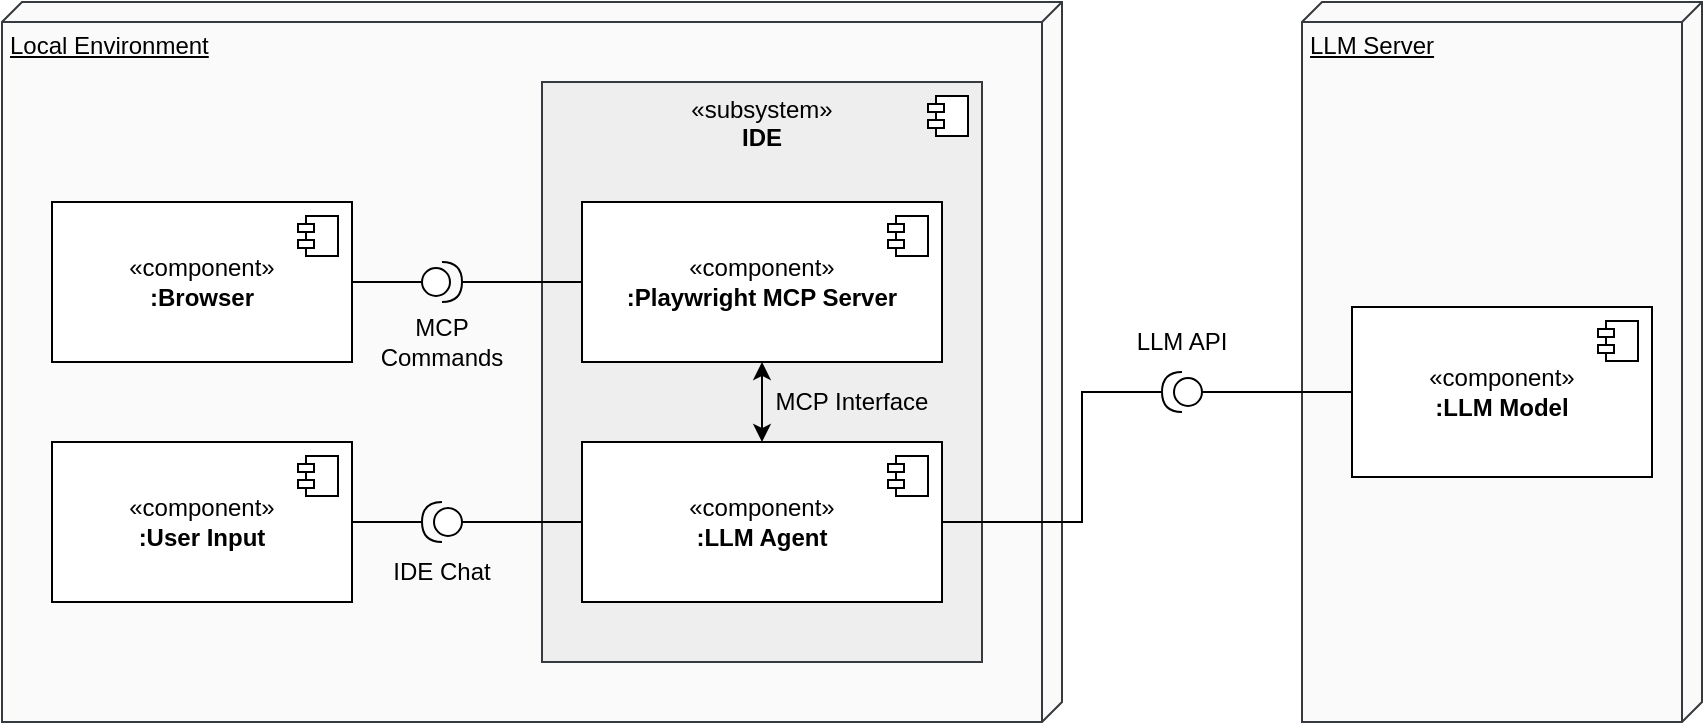 <mxfile version="28.0.6">
  <diagram name="Page-1" id="V5kHHBlsPgFrL4yjf-FY">
    <mxGraphModel dx="1972" dy="793" grid="1" gridSize="10" guides="1" tooltips="1" connect="1" arrows="1" fold="1" page="1" pageScale="1" pageWidth="850" pageHeight="1100" math="0" shadow="0">
      <root>
        <mxCell id="0" />
        <mxCell id="1" parent="0" />
        <mxCell id="BHBsBVmIyiVghC9CMrlA-18" value="Local Environment" style="verticalAlign=top;align=left;spacingTop=8;spacingLeft=2;spacingRight=12;shape=cube;size=10;direction=south;fontStyle=4;html=1;whiteSpace=wrap;fillColor=#FAFAFA;strokeColor=#36393d;" parent="1" vertex="1">
          <mxGeometry x="-425" y="370" width="530" height="360" as="geometry" />
        </mxCell>
        <mxCell id="BHBsBVmIyiVghC9CMrlA-5" value="«subsystem»&lt;br&gt;&lt;b&gt;IDE&lt;/b&gt;" style="html=1;dropTarget=0;whiteSpace=wrap;align=center;verticalAlign=top;fillColor=#eeeeee;strokeColor=#36393d;" parent="1" vertex="1">
          <mxGeometry x="-155" y="410" width="220" height="290" as="geometry" />
        </mxCell>
        <mxCell id="BHBsBVmIyiVghC9CMrlA-6" value="" style="shape=module;jettyWidth=8;jettyHeight=4;" parent="BHBsBVmIyiVghC9CMrlA-5" vertex="1">
          <mxGeometry x="1" width="20" height="20" relative="1" as="geometry">
            <mxPoint x="-27" y="7" as="offset" />
          </mxGeometry>
        </mxCell>
        <mxCell id="BHBsBVmIyiVghC9CMrlA-3" value="«component&lt;span style=&quot;background-color: transparent; color: light-dark(rgb(0, 0, 0), rgb(255, 255, 255));&quot;&gt;»&lt;/span&gt;&lt;div&gt;&lt;b&gt;:Playwright MCP Server&lt;/b&gt;&lt;/div&gt;" style="html=1;dropTarget=0;whiteSpace=wrap;" parent="1" vertex="1">
          <mxGeometry x="-135" y="470" width="180" height="80" as="geometry" />
        </mxCell>
        <mxCell id="BHBsBVmIyiVghC9CMrlA-4" value="" style="shape=module;jettyWidth=8;jettyHeight=4;" parent="BHBsBVmIyiVghC9CMrlA-3" vertex="1">
          <mxGeometry x="1" width="20" height="20" relative="1" as="geometry">
            <mxPoint x="-27" y="7" as="offset" />
          </mxGeometry>
        </mxCell>
        <mxCell id="BHBsBVmIyiVghC9CMrlA-27" style="edgeStyle=orthogonalEdgeStyle;rounded=0;orthogonalLoop=1;jettySize=auto;html=1;startArrow=classic;startFill=1;" parent="1" source="BHBsBVmIyiVghC9CMrlA-10" target="BHBsBVmIyiVghC9CMrlA-3" edge="1">
          <mxGeometry relative="1" as="geometry" />
        </mxCell>
        <mxCell id="BHBsBVmIyiVghC9CMrlA-10" value="«component&lt;span style=&quot;background-color: transparent; color: light-dark(rgb(0, 0, 0), rgb(255, 255, 255));&quot;&gt;»&lt;/span&gt;&lt;div&gt;&lt;b&gt;:LLM Agent&lt;/b&gt;&lt;/div&gt;" style="html=1;dropTarget=0;whiteSpace=wrap;" parent="1" vertex="1">
          <mxGeometry x="-135" y="590" width="180" height="80" as="geometry" />
        </mxCell>
        <mxCell id="BHBsBVmIyiVghC9CMrlA-11" value="" style="shape=module;jettyWidth=8;jettyHeight=4;" parent="BHBsBVmIyiVghC9CMrlA-10" vertex="1">
          <mxGeometry x="1" width="20" height="20" relative="1" as="geometry">
            <mxPoint x="-27" y="7" as="offset" />
          </mxGeometry>
        </mxCell>
        <mxCell id="BHBsBVmIyiVghC9CMrlA-16" value="LLM Server" style="verticalAlign=top;align=left;spacingTop=8;spacingLeft=2;spacingRight=12;shape=cube;size=10;direction=south;fontStyle=4;html=1;whiteSpace=wrap;fillColor=#FAFAFA;strokeColor=#36393d;" parent="1" vertex="1">
          <mxGeometry x="225" y="370" width="200" height="360" as="geometry" />
        </mxCell>
        <mxCell id="BHBsBVmIyiVghC9CMrlA-14" value="«component&lt;span style=&quot;background-color: transparent; color: light-dark(rgb(0, 0, 0), rgb(255, 255, 255));&quot;&gt;»&lt;/span&gt;&lt;div&gt;&lt;b&gt;:LLM Model&lt;/b&gt;&lt;/div&gt;" style="html=1;dropTarget=0;whiteSpace=wrap;" parent="1" vertex="1">
          <mxGeometry x="250" y="522.5" width="150" height="85" as="geometry" />
        </mxCell>
        <mxCell id="BHBsBVmIyiVghC9CMrlA-15" value="" style="shape=module;jettyWidth=8;jettyHeight=4;" parent="BHBsBVmIyiVghC9CMrlA-14" vertex="1">
          <mxGeometry x="1" width="20" height="20" relative="1" as="geometry">
            <mxPoint x="-27" y="7" as="offset" />
          </mxGeometry>
        </mxCell>
        <mxCell id="BHBsBVmIyiVghC9CMrlA-19" value="«component&lt;span style=&quot;background-color: transparent; color: light-dark(rgb(0, 0, 0), rgb(255, 255, 255));&quot;&gt;»&lt;/span&gt;&lt;div&gt;&lt;b&gt;:Browser&lt;/b&gt;&lt;/div&gt;" style="html=1;dropTarget=0;whiteSpace=wrap;" parent="1" vertex="1">
          <mxGeometry x="-400" y="470" width="150" height="80" as="geometry" />
        </mxCell>
        <mxCell id="BHBsBVmIyiVghC9CMrlA-20" value="" style="shape=module;jettyWidth=8;jettyHeight=4;" parent="BHBsBVmIyiVghC9CMrlA-19" vertex="1">
          <mxGeometry x="1" width="20" height="20" relative="1" as="geometry">
            <mxPoint x="-27" y="7" as="offset" />
          </mxGeometry>
        </mxCell>
        <mxCell id="BHBsBVmIyiVghC9CMrlA-23" style="edgeStyle=orthogonalEdgeStyle;rounded=0;orthogonalLoop=1;jettySize=auto;html=1;entryX=0;entryY=0.5;entryDx=0;entryDy=0;endArrow=none;endFill=0;" parent="1" source="BHBsBVmIyiVghC9CMrlA-21" target="BHBsBVmIyiVghC9CMrlA-14" edge="1">
          <mxGeometry relative="1" as="geometry" />
        </mxCell>
        <mxCell id="BHBsBVmIyiVghC9CMrlA-21" value="" style="shape=providedRequiredInterface;html=1;verticalLabelPosition=bottom;sketch=0;flipH=1;" parent="1" vertex="1">
          <mxGeometry x="155" y="555" width="20" height="20" as="geometry" />
        </mxCell>
        <mxCell id="BHBsBVmIyiVghC9CMrlA-22" style="edgeStyle=orthogonalEdgeStyle;rounded=0;orthogonalLoop=1;jettySize=auto;html=1;entryX=1;entryY=0.5;entryDx=0;entryDy=0;entryPerimeter=0;endArrow=none;endFill=0;" parent="1" source="BHBsBVmIyiVghC9CMrlA-10" target="BHBsBVmIyiVghC9CMrlA-21" edge="1">
          <mxGeometry relative="1" as="geometry">
            <Array as="points">
              <mxPoint x="115" y="630" />
              <mxPoint x="115" y="565" />
            </Array>
          </mxGeometry>
        </mxCell>
        <mxCell id="BHBsBVmIyiVghC9CMrlA-26" style="edgeStyle=orthogonalEdgeStyle;rounded=0;orthogonalLoop=1;jettySize=auto;html=1;entryX=1;entryY=0.5;entryDx=0;entryDy=0;endArrow=none;endFill=0;" parent="1" source="BHBsBVmIyiVghC9CMrlA-24" target="BHBsBVmIyiVghC9CMrlA-19" edge="1">
          <mxGeometry relative="1" as="geometry" />
        </mxCell>
        <mxCell id="BHBsBVmIyiVghC9CMrlA-24" value="" style="shape=providedRequiredInterface;html=1;verticalLabelPosition=bottom;sketch=0;flipH=0;flipV=1;" parent="1" vertex="1">
          <mxGeometry x="-215" y="500" width="20" height="20" as="geometry" />
        </mxCell>
        <mxCell id="BHBsBVmIyiVghC9CMrlA-25" style="edgeStyle=orthogonalEdgeStyle;rounded=0;orthogonalLoop=1;jettySize=auto;html=1;entryX=1;entryY=0.5;entryDx=0;entryDy=0;entryPerimeter=0;endArrow=none;endFill=0;" parent="1" source="BHBsBVmIyiVghC9CMrlA-3" target="BHBsBVmIyiVghC9CMrlA-24" edge="1">
          <mxGeometry relative="1" as="geometry">
            <Array as="points">
              <mxPoint x="-180" y="510" />
              <mxPoint x="-180" y="510" />
            </Array>
          </mxGeometry>
        </mxCell>
        <mxCell id="BHBsBVmIyiVghC9CMrlA-29" value="MCP Interface" style="text;html=1;align=center;verticalAlign=middle;whiteSpace=wrap;rounded=0;" parent="1" vertex="1">
          <mxGeometry x="-45" y="555" width="90" height="30" as="geometry" />
        </mxCell>
        <mxCell id="BHBsBVmIyiVghC9CMrlA-30" value="LLM API" style="text;html=1;align=center;verticalAlign=middle;whiteSpace=wrap;rounded=0;" parent="1" vertex="1">
          <mxGeometry x="120" y="525" width="90" height="30" as="geometry" />
        </mxCell>
        <mxCell id="BHBsBVmIyiVghC9CMrlA-31" value="MCP Commands" style="text;html=1;align=center;verticalAlign=middle;whiteSpace=wrap;rounded=0;" parent="1" vertex="1">
          <mxGeometry x="-250" y="525" width="90" height="30" as="geometry" />
        </mxCell>
        <mxCell id="6aspf-cT-lwtKt8gPNVq-1" value="«component&lt;span style=&quot;background-color: transparent; color: light-dark(rgb(0, 0, 0), rgb(255, 255, 255));&quot;&gt;»&lt;/span&gt;&lt;div&gt;&lt;b&gt;:User Input&lt;/b&gt;&lt;/div&gt;" style="html=1;dropTarget=0;whiteSpace=wrap;" vertex="1" parent="1">
          <mxGeometry x="-400" y="590" width="150" height="80" as="geometry" />
        </mxCell>
        <mxCell id="6aspf-cT-lwtKt8gPNVq-2" value="" style="shape=module;jettyWidth=8;jettyHeight=4;" vertex="1" parent="6aspf-cT-lwtKt8gPNVq-1">
          <mxGeometry x="1" width="20" height="20" relative="1" as="geometry">
            <mxPoint x="-27" y="7" as="offset" />
          </mxGeometry>
        </mxCell>
        <mxCell id="6aspf-cT-lwtKt8gPNVq-6" style="edgeStyle=orthogonalEdgeStyle;rounded=0;orthogonalLoop=1;jettySize=auto;html=1;endArrow=none;endFill=0;" edge="1" parent="1" source="6aspf-cT-lwtKt8gPNVq-3" target="BHBsBVmIyiVghC9CMrlA-10">
          <mxGeometry relative="1" as="geometry" />
        </mxCell>
        <mxCell id="6aspf-cT-lwtKt8gPNVq-7" style="edgeStyle=orthogonalEdgeStyle;rounded=0;orthogonalLoop=1;jettySize=auto;html=1;endArrow=none;endFill=0;" edge="1" parent="1" source="6aspf-cT-lwtKt8gPNVq-3" target="6aspf-cT-lwtKt8gPNVq-1">
          <mxGeometry relative="1" as="geometry" />
        </mxCell>
        <mxCell id="6aspf-cT-lwtKt8gPNVq-3" value="" style="shape=providedRequiredInterface;html=1;verticalLabelPosition=bottom;sketch=0;flipH=1;flipV=0;" vertex="1" parent="1">
          <mxGeometry x="-215" y="620" width="20" height="20" as="geometry" />
        </mxCell>
        <mxCell id="6aspf-cT-lwtKt8gPNVq-4" value="IDE Chat" style="text;html=1;align=center;verticalAlign=middle;whiteSpace=wrap;rounded=0;" vertex="1" parent="1">
          <mxGeometry x="-250" y="640" width="90" height="30" as="geometry" />
        </mxCell>
      </root>
    </mxGraphModel>
  </diagram>
</mxfile>
